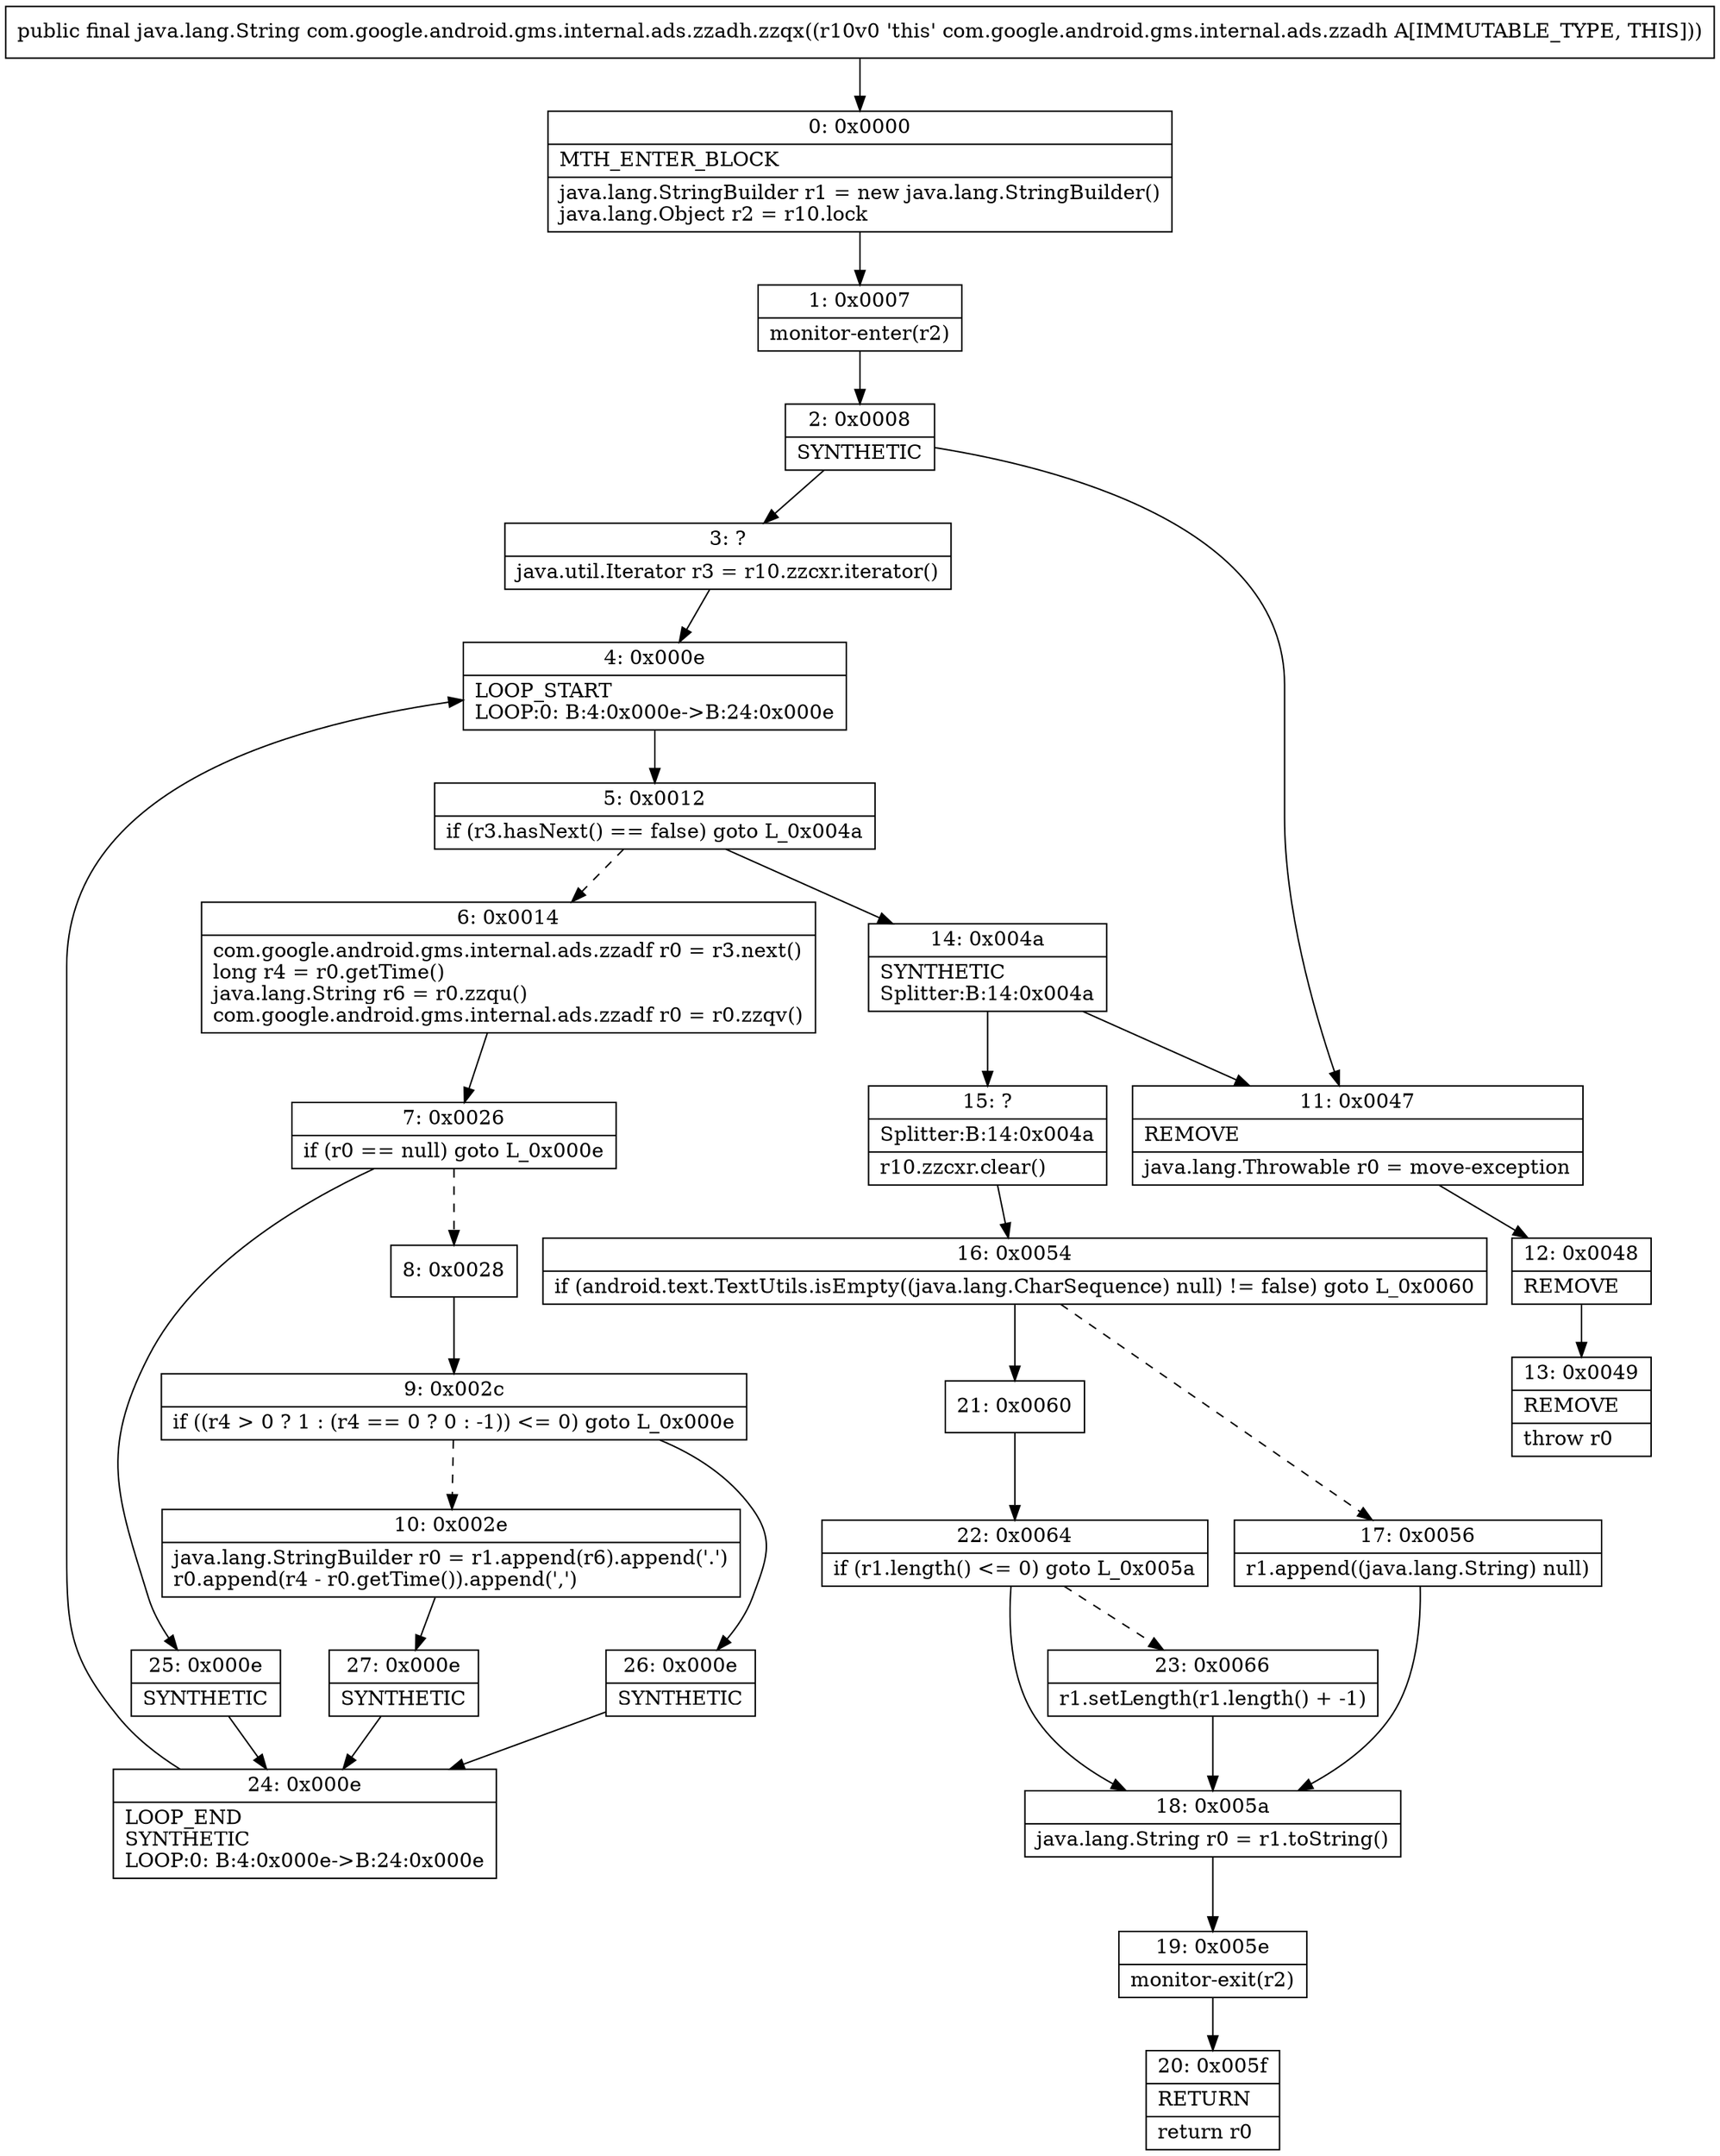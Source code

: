 digraph "CFG forcom.google.android.gms.internal.ads.zzadh.zzqx()Ljava\/lang\/String;" {
Node_0 [shape=record,label="{0\:\ 0x0000|MTH_ENTER_BLOCK\l|java.lang.StringBuilder r1 = new java.lang.StringBuilder()\ljava.lang.Object r2 = r10.lock\l}"];
Node_1 [shape=record,label="{1\:\ 0x0007|monitor\-enter(r2)\l}"];
Node_2 [shape=record,label="{2\:\ 0x0008|SYNTHETIC\l}"];
Node_3 [shape=record,label="{3\:\ ?|java.util.Iterator r3 = r10.zzcxr.iterator()\l}"];
Node_4 [shape=record,label="{4\:\ 0x000e|LOOP_START\lLOOP:0: B:4:0x000e\-\>B:24:0x000e\l}"];
Node_5 [shape=record,label="{5\:\ 0x0012|if (r3.hasNext() == false) goto L_0x004a\l}"];
Node_6 [shape=record,label="{6\:\ 0x0014|com.google.android.gms.internal.ads.zzadf r0 = r3.next()\llong r4 = r0.getTime()\ljava.lang.String r6 = r0.zzqu()\lcom.google.android.gms.internal.ads.zzadf r0 = r0.zzqv()\l}"];
Node_7 [shape=record,label="{7\:\ 0x0026|if (r0 == null) goto L_0x000e\l}"];
Node_8 [shape=record,label="{8\:\ 0x0028}"];
Node_9 [shape=record,label="{9\:\ 0x002c|if ((r4 \> 0 ? 1 : (r4 == 0 ? 0 : \-1)) \<= 0) goto L_0x000e\l}"];
Node_10 [shape=record,label="{10\:\ 0x002e|java.lang.StringBuilder r0 = r1.append(r6).append('.')\lr0.append(r4 \- r0.getTime()).append(',')\l}"];
Node_11 [shape=record,label="{11\:\ 0x0047|REMOVE\l|java.lang.Throwable r0 = move\-exception\l}"];
Node_12 [shape=record,label="{12\:\ 0x0048|REMOVE\l}"];
Node_13 [shape=record,label="{13\:\ 0x0049|REMOVE\l|throw r0\l}"];
Node_14 [shape=record,label="{14\:\ 0x004a|SYNTHETIC\lSplitter:B:14:0x004a\l}"];
Node_15 [shape=record,label="{15\:\ ?|Splitter:B:14:0x004a\l|r10.zzcxr.clear()\l}"];
Node_16 [shape=record,label="{16\:\ 0x0054|if (android.text.TextUtils.isEmpty((java.lang.CharSequence) null) != false) goto L_0x0060\l}"];
Node_17 [shape=record,label="{17\:\ 0x0056|r1.append((java.lang.String) null)\l}"];
Node_18 [shape=record,label="{18\:\ 0x005a|java.lang.String r0 = r1.toString()\l}"];
Node_19 [shape=record,label="{19\:\ 0x005e|monitor\-exit(r2)\l}"];
Node_20 [shape=record,label="{20\:\ 0x005f|RETURN\l|return r0\l}"];
Node_21 [shape=record,label="{21\:\ 0x0060}"];
Node_22 [shape=record,label="{22\:\ 0x0064|if (r1.length() \<= 0) goto L_0x005a\l}"];
Node_23 [shape=record,label="{23\:\ 0x0066|r1.setLength(r1.length() + \-1)\l}"];
Node_24 [shape=record,label="{24\:\ 0x000e|LOOP_END\lSYNTHETIC\lLOOP:0: B:4:0x000e\-\>B:24:0x000e\l}"];
Node_25 [shape=record,label="{25\:\ 0x000e|SYNTHETIC\l}"];
Node_26 [shape=record,label="{26\:\ 0x000e|SYNTHETIC\l}"];
Node_27 [shape=record,label="{27\:\ 0x000e|SYNTHETIC\l}"];
MethodNode[shape=record,label="{public final java.lang.String com.google.android.gms.internal.ads.zzadh.zzqx((r10v0 'this' com.google.android.gms.internal.ads.zzadh A[IMMUTABLE_TYPE, THIS])) }"];
MethodNode -> Node_0;
Node_0 -> Node_1;
Node_1 -> Node_2;
Node_2 -> Node_3;
Node_2 -> Node_11;
Node_3 -> Node_4;
Node_4 -> Node_5;
Node_5 -> Node_6[style=dashed];
Node_5 -> Node_14;
Node_6 -> Node_7;
Node_7 -> Node_8[style=dashed];
Node_7 -> Node_25;
Node_8 -> Node_9;
Node_9 -> Node_10[style=dashed];
Node_9 -> Node_26;
Node_10 -> Node_27;
Node_11 -> Node_12;
Node_12 -> Node_13;
Node_14 -> Node_15;
Node_14 -> Node_11;
Node_15 -> Node_16;
Node_16 -> Node_17[style=dashed];
Node_16 -> Node_21;
Node_17 -> Node_18;
Node_18 -> Node_19;
Node_19 -> Node_20;
Node_21 -> Node_22;
Node_22 -> Node_18;
Node_22 -> Node_23[style=dashed];
Node_23 -> Node_18;
Node_24 -> Node_4;
Node_25 -> Node_24;
Node_26 -> Node_24;
Node_27 -> Node_24;
}


